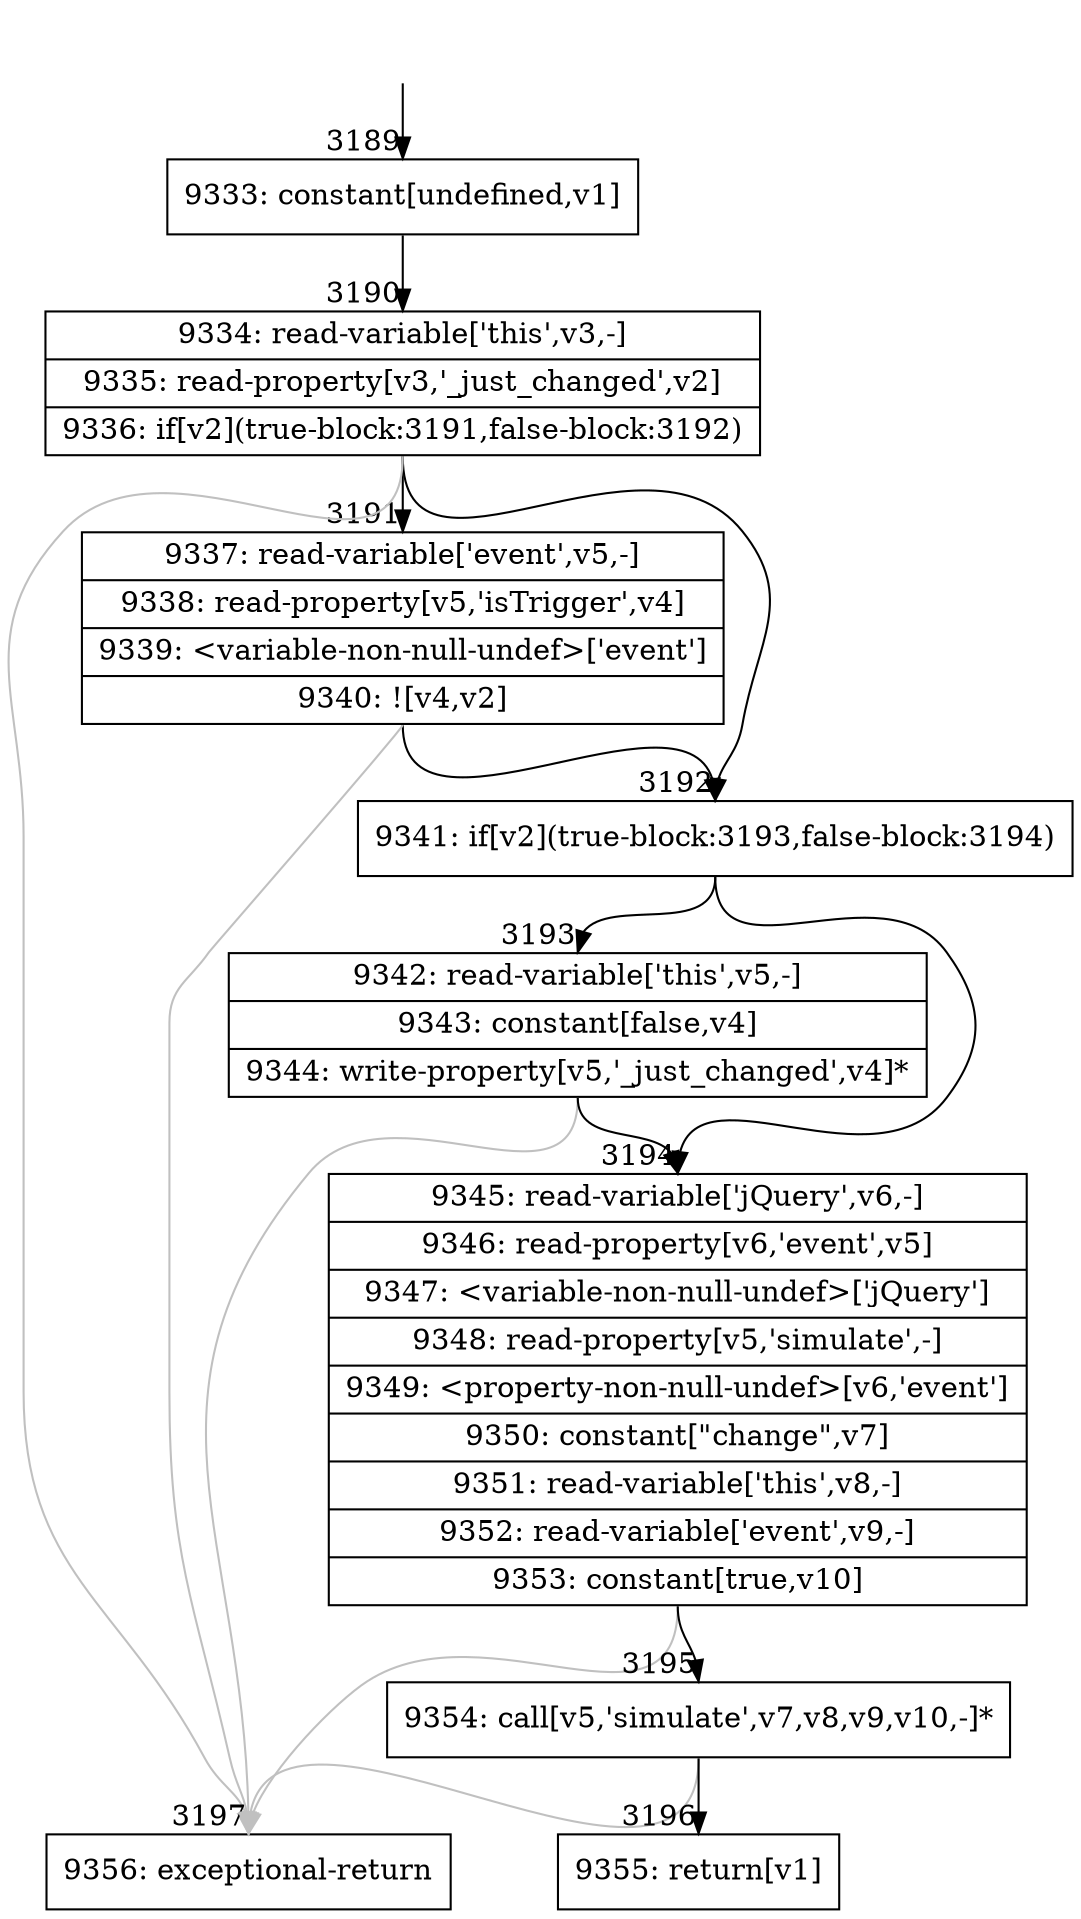 digraph {
rankdir="TD"
BB_entry200[shape=none,label=""];
BB_entry200 -> BB3189 [tailport=s, headport=n, headlabel="    3189"]
BB3189 [shape=record label="{9333: constant[undefined,v1]}" ] 
BB3189 -> BB3190 [tailport=s, headport=n, headlabel="      3190"]
BB3190 [shape=record label="{9334: read-variable['this',v3,-]|9335: read-property[v3,'_just_changed',v2]|9336: if[v2](true-block:3191,false-block:3192)}" ] 
BB3190 -> BB3192 [tailport=s, headport=n, headlabel="      3192"]
BB3190 -> BB3191 [tailport=s, headport=n, headlabel="      3191"]
BB3190 -> BB3197 [tailport=s, headport=n, color=gray, headlabel="      3197"]
BB3191 [shape=record label="{9337: read-variable['event',v5,-]|9338: read-property[v5,'isTrigger',v4]|9339: \<variable-non-null-undef\>['event']|9340: ![v4,v2]}" ] 
BB3191 -> BB3192 [tailport=s, headport=n]
BB3191 -> BB3197 [tailport=s, headport=n, color=gray]
BB3192 [shape=record label="{9341: if[v2](true-block:3193,false-block:3194)}" ] 
BB3192 -> BB3193 [tailport=s, headport=n, headlabel="      3193"]
BB3192 -> BB3194 [tailport=s, headport=n, headlabel="      3194"]
BB3193 [shape=record label="{9342: read-variable['this',v5,-]|9343: constant[false,v4]|9344: write-property[v5,'_just_changed',v4]*}" ] 
BB3193 -> BB3194 [tailport=s, headport=n]
BB3193 -> BB3197 [tailport=s, headport=n, color=gray]
BB3194 [shape=record label="{9345: read-variable['jQuery',v6,-]|9346: read-property[v6,'event',v5]|9347: \<variable-non-null-undef\>['jQuery']|9348: read-property[v5,'simulate',-]|9349: \<property-non-null-undef\>[v6,'event']|9350: constant[\"change\",v7]|9351: read-variable['this',v8,-]|9352: read-variable['event',v9,-]|9353: constant[true,v10]}" ] 
BB3194 -> BB3195 [tailport=s, headport=n, headlabel="      3195"]
BB3194 -> BB3197 [tailport=s, headport=n, color=gray]
BB3195 [shape=record label="{9354: call[v5,'simulate',v7,v8,v9,v10,-]*}" ] 
BB3195 -> BB3196 [tailport=s, headport=n, headlabel="      3196"]
BB3195 -> BB3197 [tailport=s, headport=n, color=gray]
BB3196 [shape=record label="{9355: return[v1]}" ] 
BB3197 [shape=record label="{9356: exceptional-return}" ] 
}
